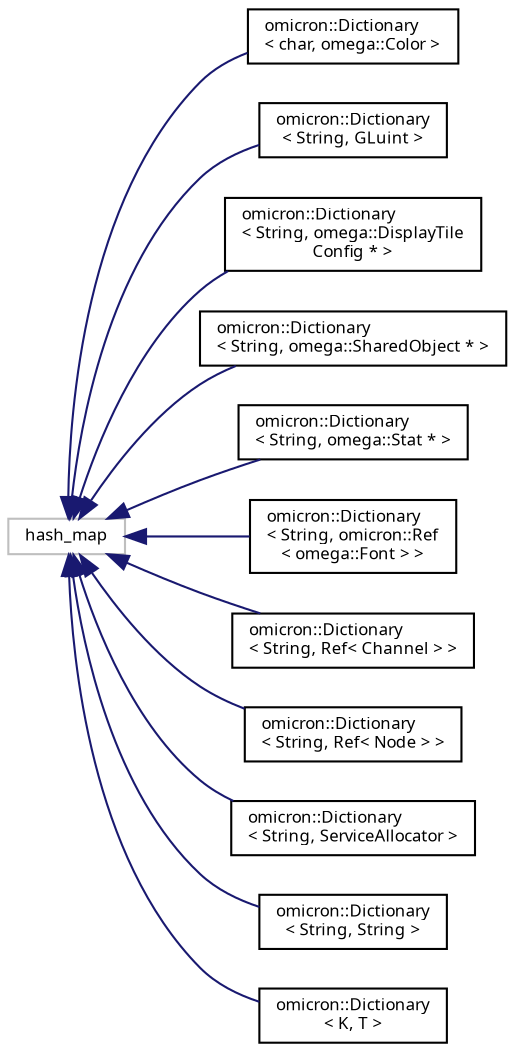 digraph "Graphical Class Hierarchy"
{
  bgcolor="transparent";
  edge [fontname="FreeSans.ttf",fontsize="8",labelfontname="FreeSans.ttf",labelfontsize="8"];
  node [fontname="FreeSans.ttf",fontsize="8",shape=record];
  rankdir="LR";
  Node1 [label="hash_map",height=0.2,width=0.4,color="grey75"];
  Node1 -> Node2 [dir="back",color="midnightblue",fontsize="8",style="solid",fontname="FreeSans.ttf"];
  Node2 [label="omicron::Dictionary\l\< char, omega::Color \>",height=0.2,width=0.4,color="black",URL="$classomicron_1_1_dictionary.html"];
  Node1 -> Node3 [dir="back",color="midnightblue",fontsize="8",style="solid",fontname="FreeSans.ttf"];
  Node3 [label="omicron::Dictionary\l\< String, GLuint \>",height=0.2,width=0.4,color="black",URL="$classomicron_1_1_dictionary.html"];
  Node1 -> Node4 [dir="back",color="midnightblue",fontsize="8",style="solid",fontname="FreeSans.ttf"];
  Node4 [label="omicron::Dictionary\l\< String, omega::DisplayTile\lConfig * \>",height=0.2,width=0.4,color="black",URL="$classomicron_1_1_dictionary.html"];
  Node1 -> Node5 [dir="back",color="midnightblue",fontsize="8",style="solid",fontname="FreeSans.ttf"];
  Node5 [label="omicron::Dictionary\l\< String, omega::SharedObject * \>",height=0.2,width=0.4,color="black",URL="$classomicron_1_1_dictionary.html"];
  Node1 -> Node6 [dir="back",color="midnightblue",fontsize="8",style="solid",fontname="FreeSans.ttf"];
  Node6 [label="omicron::Dictionary\l\< String, omega::Stat * \>",height=0.2,width=0.4,color="black",URL="$classomicron_1_1_dictionary.html"];
  Node1 -> Node7 [dir="back",color="midnightblue",fontsize="8",style="solid",fontname="FreeSans.ttf"];
  Node7 [label="omicron::Dictionary\l\< String, omicron::Ref\l\< omega::Font \> \>",height=0.2,width=0.4,color="black",URL="$classomicron_1_1_dictionary.html"];
  Node1 -> Node8 [dir="back",color="midnightblue",fontsize="8",style="solid",fontname="FreeSans.ttf"];
  Node8 [label="omicron::Dictionary\l\< String, Ref\< Channel \> \>",height=0.2,width=0.4,color="black",URL="$classomicron_1_1_dictionary.html"];
  Node1 -> Node9 [dir="back",color="midnightblue",fontsize="8",style="solid",fontname="FreeSans.ttf"];
  Node9 [label="omicron::Dictionary\l\< String, Ref\< Node \> \>",height=0.2,width=0.4,color="black",URL="$classomicron_1_1_dictionary.html"];
  Node1 -> Node10 [dir="back",color="midnightblue",fontsize="8",style="solid",fontname="FreeSans.ttf"];
  Node10 [label="omicron::Dictionary\l\< String, ServiceAllocator \>",height=0.2,width=0.4,color="black",URL="$classomicron_1_1_dictionary.html"];
  Node1 -> Node11 [dir="back",color="midnightblue",fontsize="8",style="solid",fontname="FreeSans.ttf"];
  Node11 [label="omicron::Dictionary\l\< String, String \>",height=0.2,width=0.4,color="black",URL="$classomicron_1_1_dictionary.html"];
  Node1 -> Node12 [dir="back",color="midnightblue",fontsize="8",style="solid",fontname="FreeSans.ttf"];
  Node12 [label="omicron::Dictionary\l\< K, T \>",height=0.2,width=0.4,color="black",URL="$classomicron_1_1_dictionary.html",tooltip="A Dictionary storing key-value pairs using a hashtable implementation. "];
}

